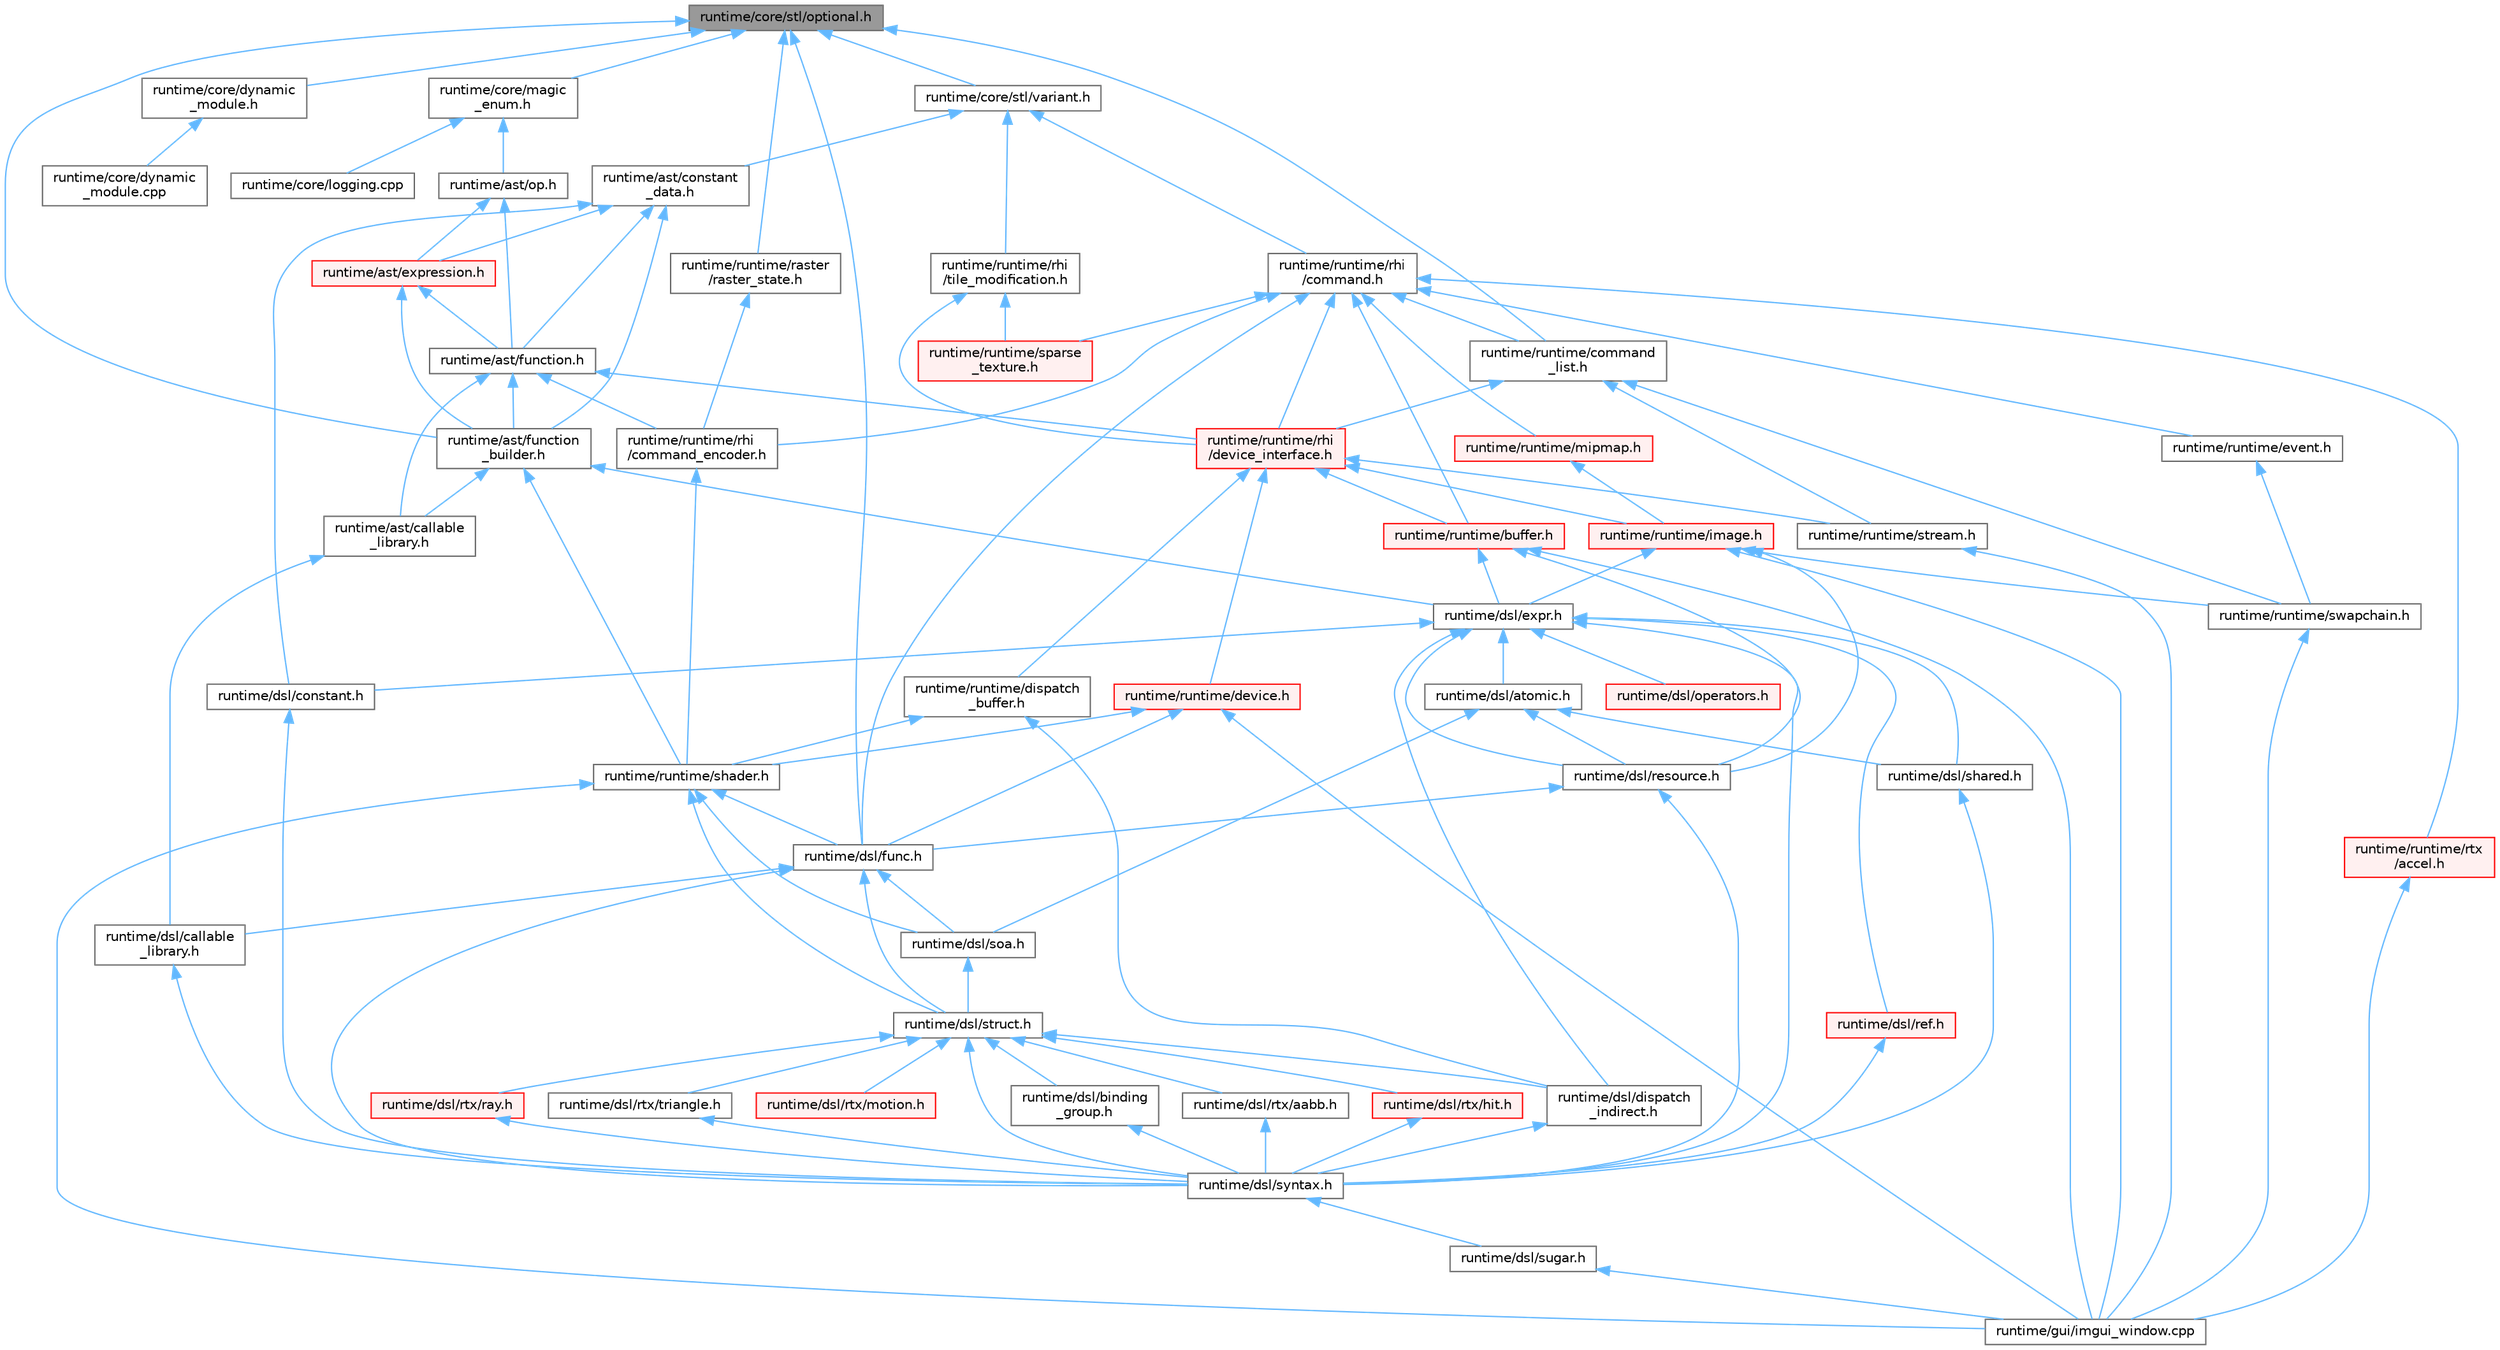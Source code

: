 digraph "runtime/core/stl/optional.h"
{
 // LATEX_PDF_SIZE
  bgcolor="transparent";
  edge [fontname=Helvetica,fontsize=10,labelfontname=Helvetica,labelfontsize=10];
  node [fontname=Helvetica,fontsize=10,shape=box,height=0.2,width=0.4];
  Node1 [id="Node000001",label="runtime/core/stl/optional.h",height=0.2,width=0.4,color="gray40", fillcolor="grey60", style="filled", fontcolor="black",tooltip=" "];
  Node1 -> Node2 [id="edge1_Node000001_Node000002",dir="back",color="steelblue1",style="solid",tooltip=" "];
  Node2 [id="Node000002",label="runtime/ast/function\l_builder.h",height=0.2,width=0.4,color="grey40", fillcolor="white", style="filled",URL="$function__builder_8h.html",tooltip=" "];
  Node2 -> Node3 [id="edge2_Node000002_Node000003",dir="back",color="steelblue1",style="solid",tooltip=" "];
  Node3 [id="Node000003",label="runtime/ast/callable\l_library.h",height=0.2,width=0.4,color="grey40", fillcolor="white", style="filled",URL="$ast_2callable__library_8h.html",tooltip=" "];
  Node3 -> Node4 [id="edge3_Node000003_Node000004",dir="back",color="steelblue1",style="solid",tooltip=" "];
  Node4 [id="Node000004",label="runtime/dsl/callable\l_library.h",height=0.2,width=0.4,color="grey40", fillcolor="white", style="filled",URL="$dsl_2callable__library_8h.html",tooltip=" "];
  Node4 -> Node5 [id="edge4_Node000004_Node000005",dir="back",color="steelblue1",style="solid",tooltip=" "];
  Node5 [id="Node000005",label="runtime/dsl/syntax.h",height=0.2,width=0.4,color="grey40", fillcolor="white", style="filled",URL="$syntax_8h.html",tooltip=" "];
  Node5 -> Node6 [id="edge5_Node000005_Node000006",dir="back",color="steelblue1",style="solid",tooltip=" "];
  Node6 [id="Node000006",label="runtime/dsl/sugar.h",height=0.2,width=0.4,color="grey40", fillcolor="white", style="filled",URL="$sugar_8h.html",tooltip=" "];
  Node6 -> Node7 [id="edge6_Node000006_Node000007",dir="back",color="steelblue1",style="solid",tooltip=" "];
  Node7 [id="Node000007",label="runtime/gui/imgui_window.cpp",height=0.2,width=0.4,color="grey40", fillcolor="white", style="filled",URL="$imgui__window_8cpp.html",tooltip=" "];
  Node2 -> Node8 [id="edge7_Node000002_Node000008",dir="back",color="steelblue1",style="solid",tooltip=" "];
  Node8 [id="Node000008",label="runtime/dsl/expr.h",height=0.2,width=0.4,color="grey40", fillcolor="white", style="filled",URL="$expr_8h.html",tooltip=" "];
  Node8 -> Node9 [id="edge8_Node000008_Node000009",dir="back",color="steelblue1",style="solid",tooltip=" "];
  Node9 [id="Node000009",label="runtime/dsl/atomic.h",height=0.2,width=0.4,color="grey40", fillcolor="white", style="filled",URL="$dsl_2atomic_8h.html",tooltip=" "];
  Node9 -> Node10 [id="edge9_Node000009_Node000010",dir="back",color="steelblue1",style="solid",tooltip=" "];
  Node10 [id="Node000010",label="runtime/dsl/resource.h",height=0.2,width=0.4,color="grey40", fillcolor="white", style="filled",URL="$dsl_2resource_8h.html",tooltip=" "];
  Node10 -> Node11 [id="edge10_Node000010_Node000011",dir="back",color="steelblue1",style="solid",tooltip=" "];
  Node11 [id="Node000011",label="runtime/dsl/func.h",height=0.2,width=0.4,color="grey40", fillcolor="white", style="filled",URL="$func_8h.html",tooltip=" "];
  Node11 -> Node4 [id="edge11_Node000011_Node000004",dir="back",color="steelblue1",style="solid",tooltip=" "];
  Node11 -> Node12 [id="edge12_Node000011_Node000012",dir="back",color="steelblue1",style="solid",tooltip=" "];
  Node12 [id="Node000012",label="runtime/dsl/soa.h",height=0.2,width=0.4,color="grey40", fillcolor="white", style="filled",URL="$soa_8h.html",tooltip=" "];
  Node12 -> Node13 [id="edge13_Node000012_Node000013",dir="back",color="steelblue1",style="solid",tooltip=" "];
  Node13 [id="Node000013",label="runtime/dsl/struct.h",height=0.2,width=0.4,color="grey40", fillcolor="white", style="filled",URL="$struct_8h.html",tooltip=" "];
  Node13 -> Node14 [id="edge14_Node000013_Node000014",dir="back",color="steelblue1",style="solid",tooltip=" "];
  Node14 [id="Node000014",label="runtime/dsl/binding\l_group.h",height=0.2,width=0.4,color="grey40", fillcolor="white", style="filled",URL="$binding__group_8h.html",tooltip=" "];
  Node14 -> Node5 [id="edge15_Node000014_Node000005",dir="back",color="steelblue1",style="solid",tooltip=" "];
  Node13 -> Node15 [id="edge16_Node000013_Node000015",dir="back",color="steelblue1",style="solid",tooltip=" "];
  Node15 [id="Node000015",label="runtime/dsl/dispatch\l_indirect.h",height=0.2,width=0.4,color="grey40", fillcolor="white", style="filled",URL="$dispatch__indirect_8h.html",tooltip=" "];
  Node15 -> Node5 [id="edge17_Node000015_Node000005",dir="back",color="steelblue1",style="solid",tooltip=" "];
  Node13 -> Node16 [id="edge18_Node000013_Node000016",dir="back",color="steelblue1",style="solid",tooltip=" "];
  Node16 [id="Node000016",label="runtime/dsl/rtx/aabb.h",height=0.2,width=0.4,color="grey40", fillcolor="white", style="filled",URL="$dsl_2rtx_2aabb_8h.html",tooltip=" "];
  Node16 -> Node5 [id="edge19_Node000016_Node000005",dir="back",color="steelblue1",style="solid",tooltip=" "];
  Node13 -> Node17 [id="edge20_Node000013_Node000017",dir="back",color="steelblue1",style="solid",tooltip=" "];
  Node17 [id="Node000017",label="runtime/dsl/rtx/hit.h",height=0.2,width=0.4,color="red", fillcolor="#FFF0F0", style="filled",URL="$dsl_2rtx_2hit_8h.html",tooltip=" "];
  Node17 -> Node5 [id="edge21_Node000017_Node000005",dir="back",color="steelblue1",style="solid",tooltip=" "];
  Node13 -> Node20 [id="edge22_Node000013_Node000020",dir="back",color="steelblue1",style="solid",tooltip=" "];
  Node20 [id="Node000020",label="runtime/dsl/rtx/motion.h",height=0.2,width=0.4,color="red", fillcolor="#FFF0F0", style="filled",URL="$motion_8h.html",tooltip=" "];
  Node13 -> Node21 [id="edge23_Node000013_Node000021",dir="back",color="steelblue1",style="solid",tooltip=" "];
  Node21 [id="Node000021",label="runtime/dsl/rtx/ray.h",height=0.2,width=0.4,color="red", fillcolor="#FFF0F0", style="filled",URL="$dsl_2rtx_2ray_8h.html",tooltip=" "];
  Node21 -> Node5 [id="edge24_Node000021_Node000005",dir="back",color="steelblue1",style="solid",tooltip=" "];
  Node13 -> Node22 [id="edge25_Node000013_Node000022",dir="back",color="steelblue1",style="solid",tooltip=" "];
  Node22 [id="Node000022",label="runtime/dsl/rtx/triangle.h",height=0.2,width=0.4,color="grey40", fillcolor="white", style="filled",URL="$dsl_2rtx_2triangle_8h.html",tooltip=" "];
  Node22 -> Node5 [id="edge26_Node000022_Node000005",dir="back",color="steelblue1",style="solid",tooltip=" "];
  Node13 -> Node5 [id="edge27_Node000013_Node000005",dir="back",color="steelblue1",style="solid",tooltip=" "];
  Node11 -> Node13 [id="edge28_Node000011_Node000013",dir="back",color="steelblue1",style="solid",tooltip=" "];
  Node11 -> Node5 [id="edge29_Node000011_Node000005",dir="back",color="steelblue1",style="solid",tooltip=" "];
  Node10 -> Node5 [id="edge30_Node000010_Node000005",dir="back",color="steelblue1",style="solid",tooltip=" "];
  Node9 -> Node23 [id="edge31_Node000009_Node000023",dir="back",color="steelblue1",style="solid",tooltip=" "];
  Node23 [id="Node000023",label="runtime/dsl/shared.h",height=0.2,width=0.4,color="grey40", fillcolor="white", style="filled",URL="$shared_8h.html",tooltip=" "];
  Node23 -> Node5 [id="edge32_Node000023_Node000005",dir="back",color="steelblue1",style="solid",tooltip=" "];
  Node9 -> Node12 [id="edge33_Node000009_Node000012",dir="back",color="steelblue1",style="solid",tooltip=" "];
  Node8 -> Node24 [id="edge34_Node000008_Node000024",dir="back",color="steelblue1",style="solid",tooltip=" "];
  Node24 [id="Node000024",label="runtime/dsl/constant.h",height=0.2,width=0.4,color="grey40", fillcolor="white", style="filled",URL="$constant_8h.html",tooltip=" "];
  Node24 -> Node5 [id="edge35_Node000024_Node000005",dir="back",color="steelblue1",style="solid",tooltip=" "];
  Node8 -> Node15 [id="edge36_Node000008_Node000015",dir="back",color="steelblue1",style="solid",tooltip=" "];
  Node8 -> Node25 [id="edge37_Node000008_Node000025",dir="back",color="steelblue1",style="solid",tooltip=" "];
  Node25 [id="Node000025",label="runtime/dsl/operators.h",height=0.2,width=0.4,color="red", fillcolor="#FFF0F0", style="filled",URL="$operators_8h.html",tooltip=" "];
  Node8 -> Node30 [id="edge38_Node000008_Node000030",dir="back",color="steelblue1",style="solid",tooltip=" "];
  Node30 [id="Node000030",label="runtime/dsl/ref.h",height=0.2,width=0.4,color="red", fillcolor="#FFF0F0", style="filled",URL="$ref_8h.html",tooltip=" "];
  Node30 -> Node5 [id="edge39_Node000030_Node000005",dir="back",color="steelblue1",style="solid",tooltip=" "];
  Node8 -> Node10 [id="edge40_Node000008_Node000010",dir="back",color="steelblue1",style="solid",tooltip=" "];
  Node8 -> Node23 [id="edge41_Node000008_Node000023",dir="back",color="steelblue1",style="solid",tooltip=" "];
  Node8 -> Node5 [id="edge42_Node000008_Node000005",dir="back",color="steelblue1",style="solid",tooltip=" "];
  Node2 -> Node33 [id="edge43_Node000002_Node000033",dir="back",color="steelblue1",style="solid",tooltip=" "];
  Node33 [id="Node000033",label="runtime/runtime/shader.h",height=0.2,width=0.4,color="grey40", fillcolor="white", style="filled",URL="$shader_8h.html",tooltip=" "];
  Node33 -> Node11 [id="edge44_Node000033_Node000011",dir="back",color="steelblue1",style="solid",tooltip=" "];
  Node33 -> Node12 [id="edge45_Node000033_Node000012",dir="back",color="steelblue1",style="solid",tooltip=" "];
  Node33 -> Node13 [id="edge46_Node000033_Node000013",dir="back",color="steelblue1",style="solid",tooltip=" "];
  Node33 -> Node7 [id="edge47_Node000033_Node000007",dir="back",color="steelblue1",style="solid",tooltip=" "];
  Node1 -> Node34 [id="edge48_Node000001_Node000034",dir="back",color="steelblue1",style="solid",tooltip=" "];
  Node34 [id="Node000034",label="runtime/core/dynamic\l_module.h",height=0.2,width=0.4,color="grey40", fillcolor="white", style="filled",URL="$dynamic__module_8h.html",tooltip=" "];
  Node34 -> Node35 [id="edge49_Node000034_Node000035",dir="back",color="steelblue1",style="solid",tooltip=" "];
  Node35 [id="Node000035",label="runtime/core/dynamic\l_module.cpp",height=0.2,width=0.4,color="grey40", fillcolor="white", style="filled",URL="$dynamic__module_8cpp.html",tooltip=" "];
  Node1 -> Node36 [id="edge50_Node000001_Node000036",dir="back",color="steelblue1",style="solid",tooltip=" "];
  Node36 [id="Node000036",label="runtime/core/magic\l_enum.h",height=0.2,width=0.4,color="grey40", fillcolor="white", style="filled",URL="$magic__enum_8h.html",tooltip=" "];
  Node36 -> Node37 [id="edge51_Node000036_Node000037",dir="back",color="steelblue1",style="solid",tooltip=" "];
  Node37 [id="Node000037",label="runtime/ast/op.h",height=0.2,width=0.4,color="grey40", fillcolor="white", style="filled",URL="$op_8h.html",tooltip=" "];
  Node37 -> Node38 [id="edge52_Node000037_Node000038",dir="back",color="steelblue1",style="solid",tooltip=" "];
  Node38 [id="Node000038",label="runtime/ast/expression.h",height=0.2,width=0.4,color="red", fillcolor="#FFF0F0", style="filled",URL="$expression_8h.html",tooltip=" "];
  Node38 -> Node40 [id="edge53_Node000038_Node000040",dir="back",color="steelblue1",style="solid",tooltip=" "];
  Node40 [id="Node000040",label="runtime/ast/function.h",height=0.2,width=0.4,color="grey40", fillcolor="white", style="filled",URL="$ast_2function_8h.html",tooltip=" "];
  Node40 -> Node3 [id="edge54_Node000040_Node000003",dir="back",color="steelblue1",style="solid",tooltip=" "];
  Node40 -> Node2 [id="edge55_Node000040_Node000002",dir="back",color="steelblue1",style="solid",tooltip=" "];
  Node40 -> Node41 [id="edge56_Node000040_Node000041",dir="back",color="steelblue1",style="solid",tooltip=" "];
  Node41 [id="Node000041",label="runtime/runtime/rhi\l/command_encoder.h",height=0.2,width=0.4,color="grey40", fillcolor="white", style="filled",URL="$command__encoder_8h.html",tooltip=" "];
  Node41 -> Node33 [id="edge57_Node000041_Node000033",dir="back",color="steelblue1",style="solid",tooltip=" "];
  Node40 -> Node42 [id="edge58_Node000040_Node000042",dir="back",color="steelblue1",style="solid",tooltip=" "];
  Node42 [id="Node000042",label="runtime/runtime/rhi\l/device_interface.h",height=0.2,width=0.4,color="red", fillcolor="#FFF0F0", style="filled",URL="$device__interface_8h.html",tooltip=" "];
  Node42 -> Node43 [id="edge59_Node000042_Node000043",dir="back",color="steelblue1",style="solid",tooltip=" "];
  Node43 [id="Node000043",label="runtime/runtime/buffer.h",height=0.2,width=0.4,color="red", fillcolor="#FFF0F0", style="filled",URL="$buffer_8h.html",tooltip=" "];
  Node43 -> Node8 [id="edge60_Node000043_Node000008",dir="back",color="steelblue1",style="solid",tooltip=" "];
  Node43 -> Node10 [id="edge61_Node000043_Node000010",dir="back",color="steelblue1",style="solid",tooltip=" "];
  Node43 -> Node7 [id="edge62_Node000043_Node000007",dir="back",color="steelblue1",style="solid",tooltip=" "];
  Node42 -> Node47 [id="edge63_Node000042_Node000047",dir="back",color="steelblue1",style="solid",tooltip=" "];
  Node47 [id="Node000047",label="runtime/runtime/device.h",height=0.2,width=0.4,color="red", fillcolor="#FFF0F0", style="filled",URL="$device_8h.html",tooltip=" "];
  Node47 -> Node11 [id="edge64_Node000047_Node000011",dir="back",color="steelblue1",style="solid",tooltip=" "];
  Node47 -> Node7 [id="edge65_Node000047_Node000007",dir="back",color="steelblue1",style="solid",tooltip=" "];
  Node47 -> Node33 [id="edge66_Node000047_Node000033",dir="back",color="steelblue1",style="solid",tooltip=" "];
  Node42 -> Node49 [id="edge67_Node000042_Node000049",dir="back",color="steelblue1",style="solid",tooltip=" "];
  Node49 [id="Node000049",label="runtime/runtime/dispatch\l_buffer.h",height=0.2,width=0.4,color="grey40", fillcolor="white", style="filled",URL="$dispatch__buffer_8h.html",tooltip=" "];
  Node49 -> Node15 [id="edge68_Node000049_Node000015",dir="back",color="steelblue1",style="solid",tooltip=" "];
  Node49 -> Node33 [id="edge69_Node000049_Node000033",dir="back",color="steelblue1",style="solid",tooltip=" "];
  Node42 -> Node50 [id="edge70_Node000042_Node000050",dir="back",color="steelblue1",style="solid",tooltip=" "];
  Node50 [id="Node000050",label="runtime/runtime/image.h",height=0.2,width=0.4,color="red", fillcolor="#FFF0F0", style="filled",URL="$image_8h.html",tooltip=" "];
  Node50 -> Node8 [id="edge71_Node000050_Node000008",dir="back",color="steelblue1",style="solid",tooltip=" "];
  Node50 -> Node10 [id="edge72_Node000050_Node000010",dir="back",color="steelblue1",style="solid",tooltip=" "];
  Node50 -> Node7 [id="edge73_Node000050_Node000007",dir="back",color="steelblue1",style="solid",tooltip=" "];
  Node50 -> Node52 [id="edge74_Node000050_Node000052",dir="back",color="steelblue1",style="solid",tooltip=" "];
  Node52 [id="Node000052",label="runtime/runtime/swapchain.h",height=0.2,width=0.4,color="grey40", fillcolor="white", style="filled",URL="$swapchain_8h.html",tooltip=" "];
  Node52 -> Node7 [id="edge75_Node000052_Node000007",dir="back",color="steelblue1",style="solid",tooltip=" "];
  Node42 -> Node53 [id="edge76_Node000042_Node000053",dir="back",color="steelblue1",style="solid",tooltip=" "];
  Node53 [id="Node000053",label="runtime/runtime/stream.h",height=0.2,width=0.4,color="grey40", fillcolor="white", style="filled",URL="$stream_8h.html",tooltip=" "];
  Node53 -> Node7 [id="edge77_Node000053_Node000007",dir="back",color="steelblue1",style="solid",tooltip=" "];
  Node38 -> Node2 [id="edge78_Node000038_Node000002",dir="back",color="steelblue1",style="solid",tooltip=" "];
  Node37 -> Node40 [id="edge79_Node000037_Node000040",dir="back",color="steelblue1",style="solid",tooltip=" "];
  Node36 -> Node57 [id="edge80_Node000036_Node000057",dir="back",color="steelblue1",style="solid",tooltip=" "];
  Node57 [id="Node000057",label="runtime/core/logging.cpp",height=0.2,width=0.4,color="grey40", fillcolor="white", style="filled",URL="$logging_8cpp.html",tooltip=" "];
  Node1 -> Node58 [id="edge81_Node000001_Node000058",dir="back",color="steelblue1",style="solid",tooltip=" "];
  Node58 [id="Node000058",label="runtime/core/stl/variant.h",height=0.2,width=0.4,color="grey40", fillcolor="white", style="filled",URL="$core_2stl_2variant_8h.html",tooltip=" "];
  Node58 -> Node59 [id="edge82_Node000058_Node000059",dir="back",color="steelblue1",style="solid",tooltip=" "];
  Node59 [id="Node000059",label="runtime/ast/constant\l_data.h",height=0.2,width=0.4,color="grey40", fillcolor="white", style="filled",URL="$constant__data_8h.html",tooltip=" "];
  Node59 -> Node38 [id="edge83_Node000059_Node000038",dir="back",color="steelblue1",style="solid",tooltip=" "];
  Node59 -> Node40 [id="edge84_Node000059_Node000040",dir="back",color="steelblue1",style="solid",tooltip=" "];
  Node59 -> Node2 [id="edge85_Node000059_Node000002",dir="back",color="steelblue1",style="solid",tooltip=" "];
  Node59 -> Node24 [id="edge86_Node000059_Node000024",dir="back",color="steelblue1",style="solid",tooltip=" "];
  Node58 -> Node60 [id="edge87_Node000058_Node000060",dir="back",color="steelblue1",style="solid",tooltip=" "];
  Node60 [id="Node000060",label="runtime/runtime/rhi\l/command.h",height=0.2,width=0.4,color="grey40", fillcolor="white", style="filled",URL="$command_8h.html",tooltip=" "];
  Node60 -> Node11 [id="edge88_Node000060_Node000011",dir="back",color="steelblue1",style="solid",tooltip=" "];
  Node60 -> Node43 [id="edge89_Node000060_Node000043",dir="back",color="steelblue1",style="solid",tooltip=" "];
  Node60 -> Node61 [id="edge90_Node000060_Node000061",dir="back",color="steelblue1",style="solid",tooltip=" "];
  Node61 [id="Node000061",label="runtime/runtime/command\l_list.h",height=0.2,width=0.4,color="grey40", fillcolor="white", style="filled",URL="$command__list_8h.html",tooltip=" "];
  Node61 -> Node42 [id="edge91_Node000061_Node000042",dir="back",color="steelblue1",style="solid",tooltip=" "];
  Node61 -> Node53 [id="edge92_Node000061_Node000053",dir="back",color="steelblue1",style="solid",tooltip=" "];
  Node61 -> Node52 [id="edge93_Node000061_Node000052",dir="back",color="steelblue1",style="solid",tooltip=" "];
  Node60 -> Node62 [id="edge94_Node000060_Node000062",dir="back",color="steelblue1",style="solid",tooltip=" "];
  Node62 [id="Node000062",label="runtime/runtime/event.h",height=0.2,width=0.4,color="grey40", fillcolor="white", style="filled",URL="$event_8h.html",tooltip=" "];
  Node62 -> Node52 [id="edge95_Node000062_Node000052",dir="back",color="steelblue1",style="solid",tooltip=" "];
  Node60 -> Node63 [id="edge96_Node000060_Node000063",dir="back",color="steelblue1",style="solid",tooltip=" "];
  Node63 [id="Node000063",label="runtime/runtime/mipmap.h",height=0.2,width=0.4,color="red", fillcolor="#FFF0F0", style="filled",URL="$mipmap_8h.html",tooltip=" "];
  Node63 -> Node50 [id="edge97_Node000063_Node000050",dir="back",color="steelblue1",style="solid",tooltip=" "];
  Node60 -> Node41 [id="edge98_Node000060_Node000041",dir="back",color="steelblue1",style="solid",tooltip=" "];
  Node60 -> Node42 [id="edge99_Node000060_Node000042",dir="back",color="steelblue1",style="solid",tooltip=" "];
  Node60 -> Node64 [id="edge100_Node000060_Node000064",dir="back",color="steelblue1",style="solid",tooltip=" "];
  Node64 [id="Node000064",label="runtime/runtime/rtx\l/accel.h",height=0.2,width=0.4,color="red", fillcolor="#FFF0F0", style="filled",URL="$runtime_2rtx_2accel_8h.html",tooltip=" "];
  Node64 -> Node7 [id="edge101_Node000064_Node000007",dir="back",color="steelblue1",style="solid",tooltip=" "];
  Node60 -> Node65 [id="edge102_Node000060_Node000065",dir="back",color="steelblue1",style="solid",tooltip=" "];
  Node65 [id="Node000065",label="runtime/runtime/sparse\l_texture.h",height=0.2,width=0.4,color="red", fillcolor="#FFF0F0", style="filled",URL="$sparse__texture_8h.html",tooltip=" "];
  Node58 -> Node66 [id="edge103_Node000058_Node000066",dir="back",color="steelblue1",style="solid",tooltip=" "];
  Node66 [id="Node000066",label="runtime/runtime/rhi\l/tile_modification.h",height=0.2,width=0.4,color="grey40", fillcolor="white", style="filled",URL="$tile__modification_8h.html",tooltip=" "];
  Node66 -> Node42 [id="edge104_Node000066_Node000042",dir="back",color="steelblue1",style="solid",tooltip=" "];
  Node66 -> Node65 [id="edge105_Node000066_Node000065",dir="back",color="steelblue1",style="solid",tooltip=" "];
  Node1 -> Node11 [id="edge106_Node000001_Node000011",dir="back",color="steelblue1",style="solid",tooltip=" "];
  Node1 -> Node61 [id="edge107_Node000001_Node000061",dir="back",color="steelblue1",style="solid",tooltip=" "];
  Node1 -> Node67 [id="edge108_Node000001_Node000067",dir="back",color="steelblue1",style="solid",tooltip=" "];
  Node67 [id="Node000067",label="runtime/runtime/raster\l/raster_state.h",height=0.2,width=0.4,color="grey40", fillcolor="white", style="filled",URL="$raster__state_8h.html",tooltip=" "];
  Node67 -> Node41 [id="edge109_Node000067_Node000041",dir="back",color="steelblue1",style="solid",tooltip=" "];
}

